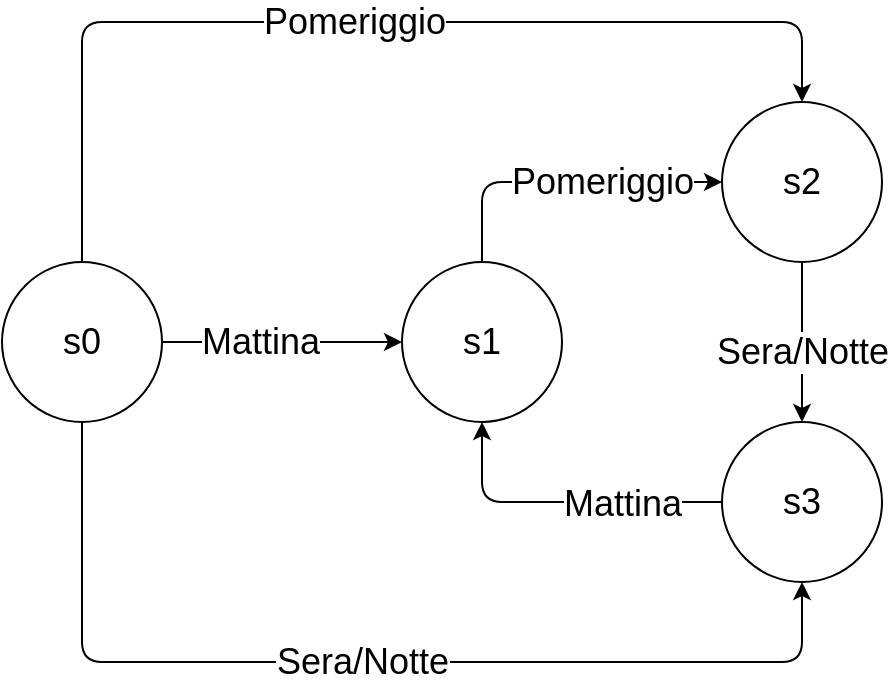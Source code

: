 <mxfile version="14.6.13" type="device"><diagram id="XlVE5-xryuGvepI5CNff" name="Pagina-1"><mxGraphModel dx="1086" dy="846" grid="1" gridSize="10" guides="1" tooltips="1" connect="1" arrows="1" fold="1" page="1" pageScale="1" pageWidth="827" pageHeight="1169" math="0" shadow="0"><root><mxCell id="0"/><mxCell id="1" parent="0"/><mxCell id="6qEfoPGOgzMoCin_E3TO-1" value="&lt;font style=&quot;font-size: 18px&quot;&gt;s0&lt;/font&gt;" style="ellipse;whiteSpace=wrap;html=1;aspect=fixed;" vertex="1" parent="1"><mxGeometry x="80" y="400" width="80" height="80" as="geometry"/></mxCell><mxCell id="6qEfoPGOgzMoCin_E3TO-2" value="&lt;font style=&quot;font-size: 18px&quot;&gt;s2&lt;/font&gt;" style="ellipse;whiteSpace=wrap;html=1;aspect=fixed;" vertex="1" parent="1"><mxGeometry x="440" y="320" width="80" height="80" as="geometry"/></mxCell><mxCell id="6qEfoPGOgzMoCin_E3TO-3" value="&lt;font style=&quot;font-size: 18px&quot;&gt;s1&lt;/font&gt;" style="ellipse;whiteSpace=wrap;html=1;aspect=fixed;" vertex="1" parent="1"><mxGeometry x="280" y="400" width="80" height="80" as="geometry"/></mxCell><mxCell id="6qEfoPGOgzMoCin_E3TO-4" value="&lt;font style=&quot;font-size: 18px&quot;&gt;s3&lt;/font&gt;" style="ellipse;whiteSpace=wrap;html=1;aspect=fixed;" vertex="1" parent="1"><mxGeometry x="440" y="480" width="80" height="80" as="geometry"/></mxCell><mxCell id="6qEfoPGOgzMoCin_E3TO-5" value="" style="endArrow=classic;html=1;exitX=0.5;exitY=0;exitDx=0;exitDy=0;entryX=0.5;entryY=0;entryDx=0;entryDy=0;" edge="1" parent="1" source="6qEfoPGOgzMoCin_E3TO-1" target="6qEfoPGOgzMoCin_E3TO-2"><mxGeometry width="50" height="50" relative="1" as="geometry"><mxPoint x="390" y="450" as="sourcePoint"/><mxPoint x="440" y="400" as="targetPoint"/><Array as="points"><mxPoint x="120" y="280"/><mxPoint x="480" y="280"/></Array></mxGeometry></mxCell><mxCell id="6qEfoPGOgzMoCin_E3TO-8" value="&lt;span style=&quot;font-size: 18px&quot;&gt;Pomeriggio&lt;/span&gt;" style="edgeLabel;html=1;align=center;verticalAlign=middle;resizable=0;points=[];" vertex="1" connectable="0" parent="6qEfoPGOgzMoCin_E3TO-5"><mxGeometry x="-0.188" y="-1" relative="1" as="geometry"><mxPoint x="45" y="-1" as="offset"/></mxGeometry></mxCell><mxCell id="6qEfoPGOgzMoCin_E3TO-6" value="&lt;font style=&quot;font-size: 18px&quot;&gt;Sera/Notte&lt;/font&gt;" style="endArrow=classic;html=1;exitX=0.5;exitY=1;exitDx=0;exitDy=0;entryX=0.5;entryY=1;entryDx=0;entryDy=0;" edge="1" parent="1" source="6qEfoPGOgzMoCin_E3TO-1" target="6qEfoPGOgzMoCin_E3TO-4"><mxGeometry width="50" height="50" relative="1" as="geometry"><mxPoint x="210" y="610" as="sourcePoint"/><mxPoint x="440" y="560" as="targetPoint"/><Array as="points"><mxPoint x="120" y="600"/><mxPoint x="340" y="600"/><mxPoint x="480" y="600"/></Array></mxGeometry></mxCell><mxCell id="6qEfoPGOgzMoCin_E3TO-7" value="" style="endArrow=classic;html=1;exitX=1;exitY=0.5;exitDx=0;exitDy=0;entryX=0;entryY=0.5;entryDx=0;entryDy=0;" edge="1" parent="1" source="6qEfoPGOgzMoCin_E3TO-1" target="6qEfoPGOgzMoCin_E3TO-3"><mxGeometry width="50" height="50" relative="1" as="geometry"><mxPoint x="390" y="450" as="sourcePoint"/><mxPoint x="440" y="400" as="targetPoint"/></mxGeometry></mxCell><mxCell id="6qEfoPGOgzMoCin_E3TO-9" value="&lt;font style=&quot;font-size: 18px&quot;&gt;Mattina&lt;/font&gt;" style="edgeLabel;html=1;align=center;verticalAlign=middle;resizable=0;points=[];" vertex="1" connectable="0" parent="6qEfoPGOgzMoCin_E3TO-7"><mxGeometry x="0.27" y="-1" relative="1" as="geometry"><mxPoint x="-27" y="-1" as="offset"/></mxGeometry></mxCell><mxCell id="6qEfoPGOgzMoCin_E3TO-11" value="" style="endArrow=classic;html=1;exitX=0.5;exitY=0;exitDx=0;exitDy=0;entryX=0;entryY=0.5;entryDx=0;entryDy=0;" edge="1" parent="1" source="6qEfoPGOgzMoCin_E3TO-3" target="6qEfoPGOgzMoCin_E3TO-2"><mxGeometry width="50" height="50" relative="1" as="geometry"><mxPoint x="390" y="430" as="sourcePoint"/><mxPoint x="440" y="380" as="targetPoint"/><Array as="points"><mxPoint x="320" y="360"/></Array></mxGeometry></mxCell><mxCell id="6qEfoPGOgzMoCin_E3TO-14" value="&lt;font style=&quot;font-size: 18px&quot;&gt;Pomeriggio&lt;/font&gt;" style="edgeLabel;html=1;align=center;verticalAlign=middle;resizable=0;points=[];" vertex="1" connectable="0" parent="6qEfoPGOgzMoCin_E3TO-11"><mxGeometry x="0.2" relative="1" as="geometry"><mxPoint x="4" as="offset"/></mxGeometry></mxCell><mxCell id="6qEfoPGOgzMoCin_E3TO-16" value="" style="endArrow=classic;html=1;exitX=0.5;exitY=1;exitDx=0;exitDy=0;entryX=0.5;entryY=0;entryDx=0;entryDy=0;" edge="1" parent="1" source="6qEfoPGOgzMoCin_E3TO-2" target="6qEfoPGOgzMoCin_E3TO-4"><mxGeometry width="50" height="50" relative="1" as="geometry"><mxPoint x="390" y="430" as="sourcePoint"/><mxPoint x="440" y="380" as="targetPoint"/></mxGeometry></mxCell><mxCell id="6qEfoPGOgzMoCin_E3TO-17" value="&lt;font style=&quot;font-size: 18px&quot;&gt;Sera/Notte&lt;/font&gt;" style="edgeLabel;html=1;align=center;verticalAlign=middle;resizable=0;points=[];" vertex="1" connectable="0" parent="6qEfoPGOgzMoCin_E3TO-16"><mxGeometry x="-0.125" relative="1" as="geometry"><mxPoint y="10" as="offset"/></mxGeometry></mxCell><mxCell id="6qEfoPGOgzMoCin_E3TO-18" value="" style="endArrow=classic;html=1;exitX=0;exitY=0.5;exitDx=0;exitDy=0;entryX=0.5;entryY=1;entryDx=0;entryDy=0;" edge="1" parent="1" source="6qEfoPGOgzMoCin_E3TO-4" target="6qEfoPGOgzMoCin_E3TO-3"><mxGeometry width="50" height="50" relative="1" as="geometry"><mxPoint x="390" y="430" as="sourcePoint"/><mxPoint x="440" y="380" as="targetPoint"/><Array as="points"><mxPoint x="320" y="520"/></Array></mxGeometry></mxCell><mxCell id="6qEfoPGOgzMoCin_E3TO-19" value="&lt;span style=&quot;font-size: 18px&quot;&gt;Mattina&lt;/span&gt;" style="edgeLabel;html=1;align=center;verticalAlign=middle;resizable=0;points=[];" vertex="1" connectable="0" parent="6qEfoPGOgzMoCin_E3TO-18"><mxGeometry x="-0.375" y="1" relative="1" as="geometry"><mxPoint as="offset"/></mxGeometry></mxCell></root></mxGraphModel></diagram></mxfile>